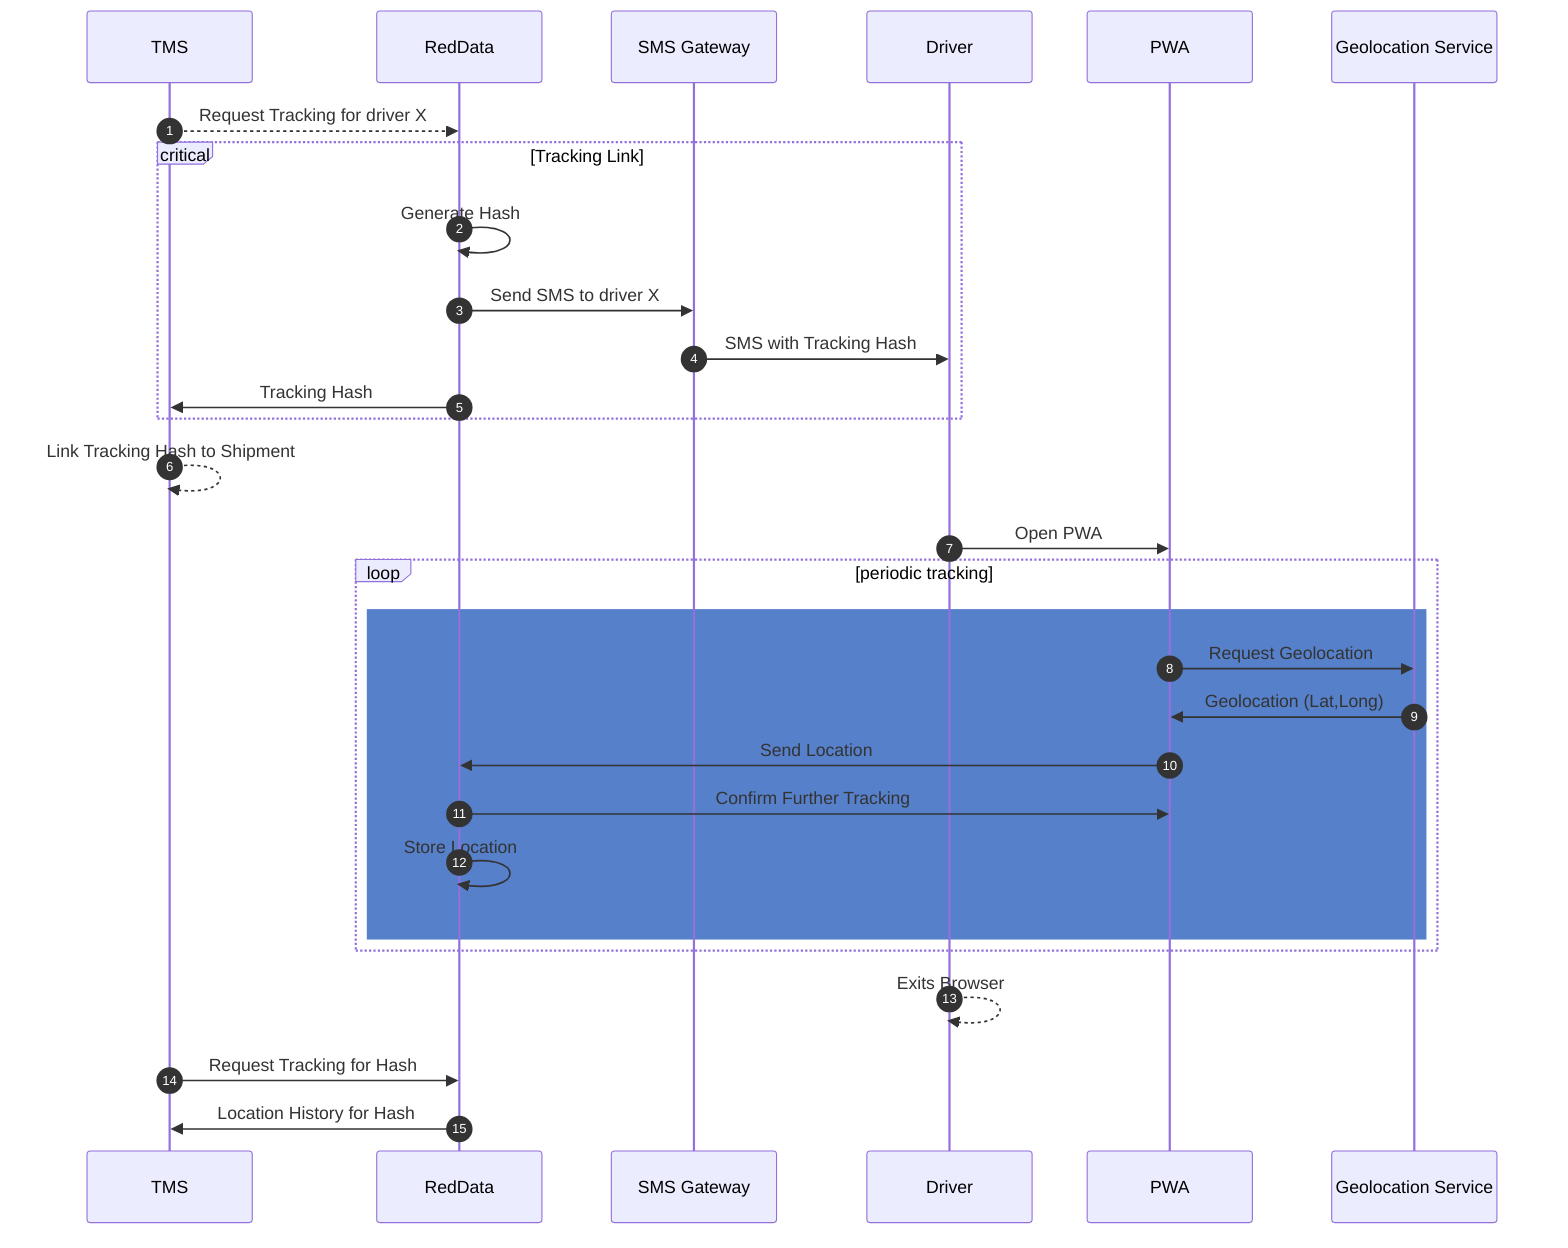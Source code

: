 sequenceDiagram
    participant TMS
    participant RedData
    participant SMS Gateway
    participant Driver
    participant PWA
    participant Geolocation Service

    autonumber

    TMS-->>RedData: Request Tracking for driver X
    critical Tracking Link
        RedData->>RedData: Generate Hash
        RedData->>SMS Gateway: Send SMS to driver X
        SMS Gateway->>Driver: SMS with Tracking Hash
        RedData->>TMS: Tracking Hash
    end

    TMS-->>TMS: Link Tracking Hash to Shipment

    Driver->>PWA: Open PWA
    loop periodic tracking
        rect rgb(86, 128, 202)
            PWA->>Geolocation Service: Request Geolocation
            Geolocation Service->>PWA: Geolocation (Lat,Long)
            PWA->>RedData: Send Location
            RedData->>PWA: Confirm Further Tracking
            RedData->>RedData: Store Location
        end
    end
    Driver-->>Driver: Exits Browser

    TMS->>RedData: Request Tracking for Hash
    RedData->>TMS: Location History for Hash